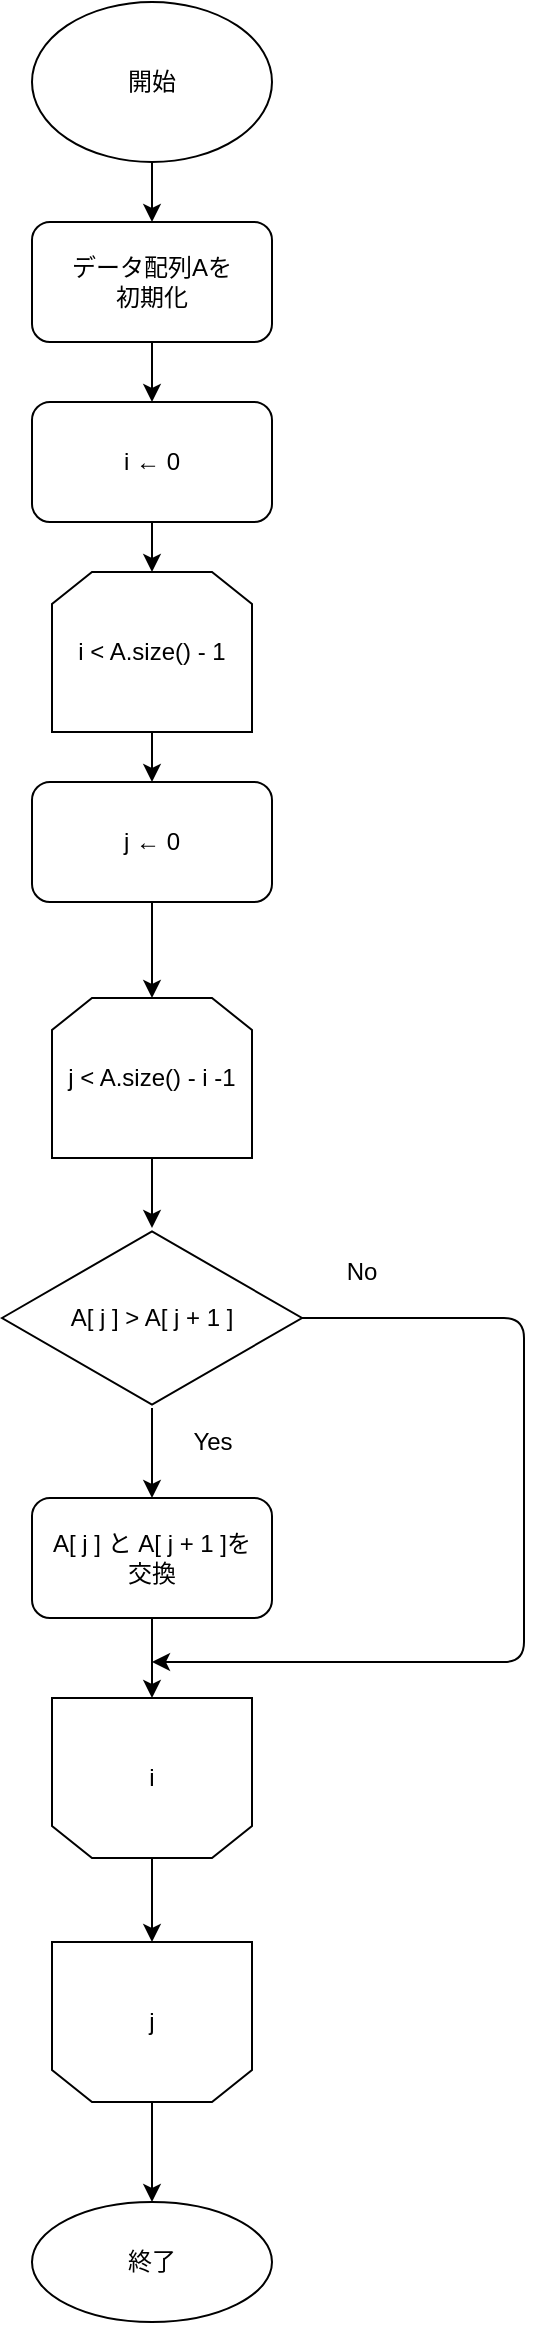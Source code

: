 <mxfile>
    <diagram id="nkUeUJLJfRrWeZ8hm1gv" name="ページ1">
        <mxGraphModel dx="1013" dy="782" grid="1" gridSize="10" guides="1" tooltips="1" connect="1" arrows="1" fold="1" page="1" pageScale="1" pageWidth="827" pageHeight="1169" math="0" shadow="0">
            <root>
                <mxCell id="0"/>
                <mxCell id="1" parent="0"/>
                <mxCell id="17" value="" style="edgeStyle=none;html=1;" edge="1" parent="1" source="2" target="16">
                    <mxGeometry relative="1" as="geometry"/>
                </mxCell>
                <mxCell id="2" value="開始" style="ellipse;whiteSpace=wrap;html=1;" vertex="1" parent="1">
                    <mxGeometry x="354" y="70" width="120" height="80" as="geometry"/>
                </mxCell>
                <mxCell id="39" style="edgeStyle=none;html=1;exitX=0.5;exitY=1;exitDx=0;exitDy=0;" edge="1" parent="1" source="16" target="38">
                    <mxGeometry relative="1" as="geometry"/>
                </mxCell>
                <mxCell id="16" value="データ配列Aを&lt;br&gt;初期化" style="rounded=1;whiteSpace=wrap;html=1;" vertex="1" parent="1">
                    <mxGeometry x="354" y="180" width="120" height="60" as="geometry"/>
                </mxCell>
                <mxCell id="30" value="" style="edgeStyle=none;html=1;" edge="1" parent="1" source="21" target="29">
                    <mxGeometry relative="1" as="geometry"/>
                </mxCell>
                <mxCell id="52" style="edgeStyle=none;html=1;" edge="1" parent="1" source="21">
                    <mxGeometry relative="1" as="geometry">
                        <mxPoint x="414" y="900" as="targetPoint"/>
                        <Array as="points">
                            <mxPoint x="600" y="728"/>
                            <mxPoint x="600" y="900"/>
                        </Array>
                    </mxGeometry>
                </mxCell>
                <mxCell id="21" value="A[ j ] &amp;gt; A[ j + 1 ]" style="html=1;whiteSpace=wrap;aspect=fixed;shape=isoRectangle;" vertex="1" parent="1">
                    <mxGeometry x="339" y="683" width="150" height="90" as="geometry"/>
                </mxCell>
                <mxCell id="28" value="" style="edgeStyle=none;html=1;" edge="1" parent="1" source="23" target="21">
                    <mxGeometry relative="1" as="geometry"/>
                </mxCell>
                <mxCell id="23" value="j &amp;lt; A.size() - i -1" style="shape=loopLimit;whiteSpace=wrap;html=1;" vertex="1" parent="1">
                    <mxGeometry x="364" y="568" width="100" height="80" as="geometry"/>
                </mxCell>
                <mxCell id="44" value="" style="edgeStyle=none;html=1;" edge="1" parent="1" source="25" target="42">
                    <mxGeometry relative="1" as="geometry"/>
                </mxCell>
                <mxCell id="25" value="i &amp;lt; A.size() - 1" style="shape=loopLimit;whiteSpace=wrap;html=1;" vertex="1" parent="1">
                    <mxGeometry x="364" y="355" width="100" height="80" as="geometry"/>
                </mxCell>
                <mxCell id="47" value="" style="edgeStyle=none;html=1;" edge="1" parent="1" source="29" target="34">
                    <mxGeometry relative="1" as="geometry"/>
                </mxCell>
                <mxCell id="29" value="A[ j ] と A[ j + 1 ]を&lt;br&gt;交換" style="rounded=1;whiteSpace=wrap;html=1;" vertex="1" parent="1">
                    <mxGeometry x="354" y="818" width="120" height="60" as="geometry"/>
                </mxCell>
                <mxCell id="31" value="Yes" style="text;html=1;align=center;verticalAlign=middle;resizable=0;points=[];autosize=1;strokeColor=none;fillColor=none;" vertex="1" parent="1">
                    <mxGeometry x="424" y="780" width="40" height="20" as="geometry"/>
                </mxCell>
                <mxCell id="46" value="" style="edgeStyle=none;html=1;" edge="1" parent="1" source="34" target="45">
                    <mxGeometry relative="1" as="geometry"/>
                </mxCell>
                <mxCell id="34" value="" style="shape=loopLimit;whiteSpace=wrap;html=1;rotation=-180;" vertex="1" parent="1">
                    <mxGeometry x="364" y="918" width="100" height="80" as="geometry"/>
                </mxCell>
                <mxCell id="40" value="" style="edgeStyle=none;html=1;" edge="1" parent="1" source="38" target="25">
                    <mxGeometry relative="1" as="geometry"/>
                </mxCell>
                <mxCell id="38" value="i ← 0" style="rounded=1;whiteSpace=wrap;html=1;" vertex="1" parent="1">
                    <mxGeometry x="354" y="270" width="120" height="60" as="geometry"/>
                </mxCell>
                <mxCell id="43" value="" style="edgeStyle=none;html=1;" edge="1" parent="1" source="42" target="23">
                    <mxGeometry relative="1" as="geometry"/>
                </mxCell>
                <mxCell id="42" value="j ← 0" style="rounded=1;whiteSpace=wrap;html=1;" vertex="1" parent="1">
                    <mxGeometry x="354" y="460" width="120" height="60" as="geometry"/>
                </mxCell>
                <mxCell id="55" value="" style="edgeStyle=none;html=1;" edge="1" parent="1" source="45" target="54">
                    <mxGeometry relative="1" as="geometry"/>
                </mxCell>
                <mxCell id="45" value="" style="shape=loopLimit;whiteSpace=wrap;html=1;rotation=-180;" vertex="1" parent="1">
                    <mxGeometry x="364" y="1040" width="100" height="80" as="geometry"/>
                </mxCell>
                <mxCell id="48" value="i" style="text;html=1;strokeColor=none;fillColor=none;align=center;verticalAlign=middle;whiteSpace=wrap;rounded=0;" vertex="1" parent="1">
                    <mxGeometry x="384" y="943" width="60" height="30" as="geometry"/>
                </mxCell>
                <mxCell id="49" value="j" style="text;html=1;strokeColor=none;fillColor=none;align=center;verticalAlign=middle;whiteSpace=wrap;rounded=0;" vertex="1" parent="1">
                    <mxGeometry x="384" y="1065" width="60" height="30" as="geometry"/>
                </mxCell>
                <mxCell id="53" value="No" style="text;html=1;strokeColor=none;fillColor=none;align=center;verticalAlign=middle;whiteSpace=wrap;rounded=0;" vertex="1" parent="1">
                    <mxGeometry x="489" y="690" width="60" height="30" as="geometry"/>
                </mxCell>
                <mxCell id="54" value="終了" style="ellipse;whiteSpace=wrap;html=1;" vertex="1" parent="1">
                    <mxGeometry x="354" y="1170" width="120" height="60" as="geometry"/>
                </mxCell>
            </root>
        </mxGraphModel>
    </diagram>
</mxfile>